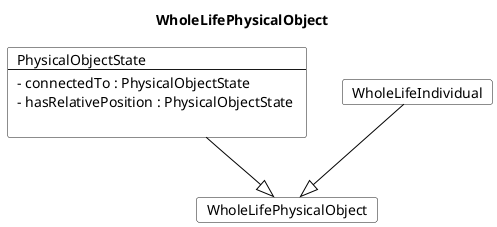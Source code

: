 @startuml
Title WholeLifePhysicalObject 

Card WholeLifePhysicalObject #fff [
WholeLifePhysicalObject
]
Card PhysicalObjectState #fff [
PhysicalObjectState
----
- connectedTo : PhysicalObjectState 
- hasRelativePosition : PhysicalObjectState 

]
PhysicalObjectState --|> WholeLifePhysicalObject  #000 
Card WholeLifeIndividual #fff [
WholeLifeIndividual
]
WholeLifeIndividual --|> WholeLifePhysicalObject  #000 
@enduml